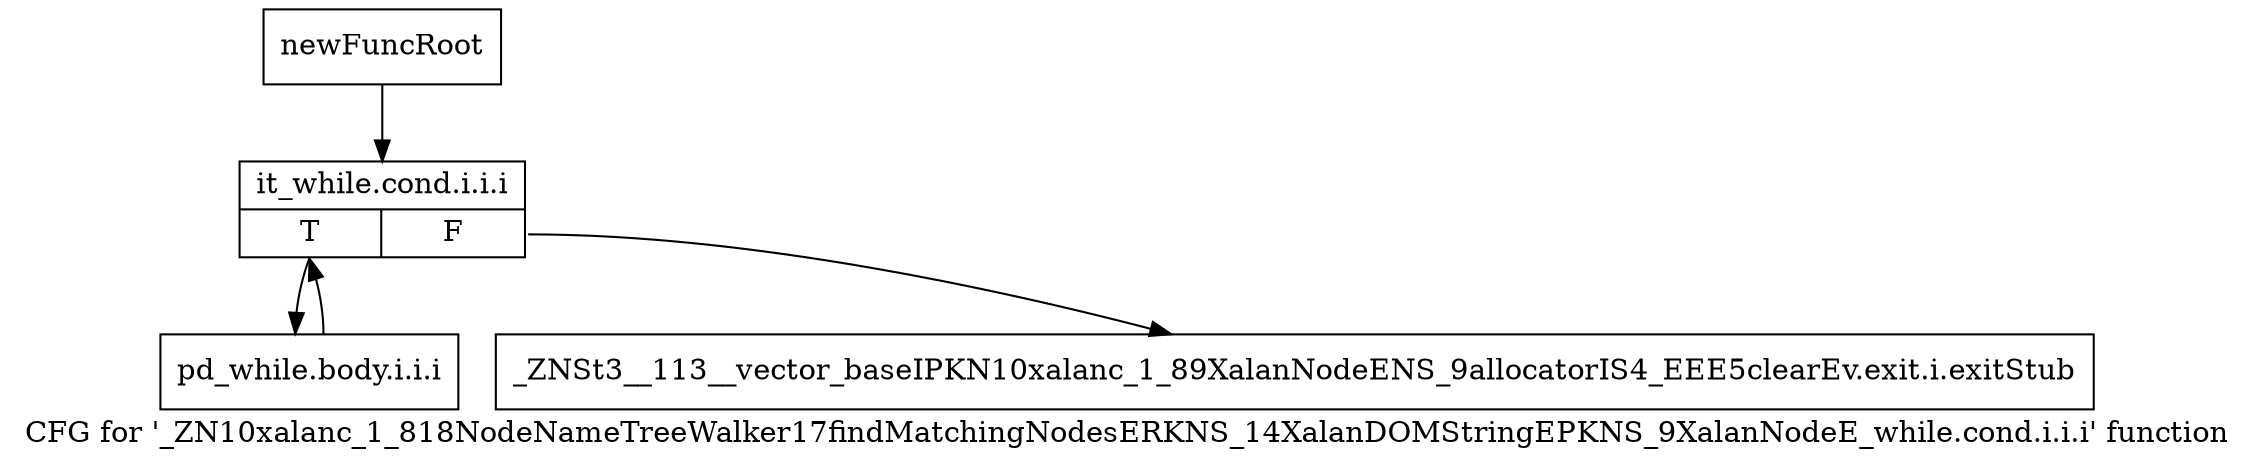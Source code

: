 digraph "CFG for '_ZN10xalanc_1_818NodeNameTreeWalker17findMatchingNodesERKNS_14XalanDOMStringEPKNS_9XalanNodeE_while.cond.i.i.i' function" {
	label="CFG for '_ZN10xalanc_1_818NodeNameTreeWalker17findMatchingNodesERKNS_14XalanDOMStringEPKNS_9XalanNodeE_while.cond.i.i.i' function";

	Node0x9d8cdc0 [shape=record,label="{newFuncRoot}"];
	Node0x9d8cdc0 -> Node0x9d8ce60;
	Node0x9d8ce10 [shape=record,label="{_ZNSt3__113__vector_baseIPKN10xalanc_1_89XalanNodeENS_9allocatorIS4_EEE5clearEv.exit.i.exitStub}"];
	Node0x9d8ce60 [shape=record,label="{it_while.cond.i.i.i|{<s0>T|<s1>F}}"];
	Node0x9d8ce60:s0 -> Node0x9d8ceb0;
	Node0x9d8ce60:s1 -> Node0x9d8ce10;
	Node0x9d8ceb0 [shape=record,label="{pd_while.body.i.i.i}"];
	Node0x9d8ceb0 -> Node0x9d8ce60;
}
